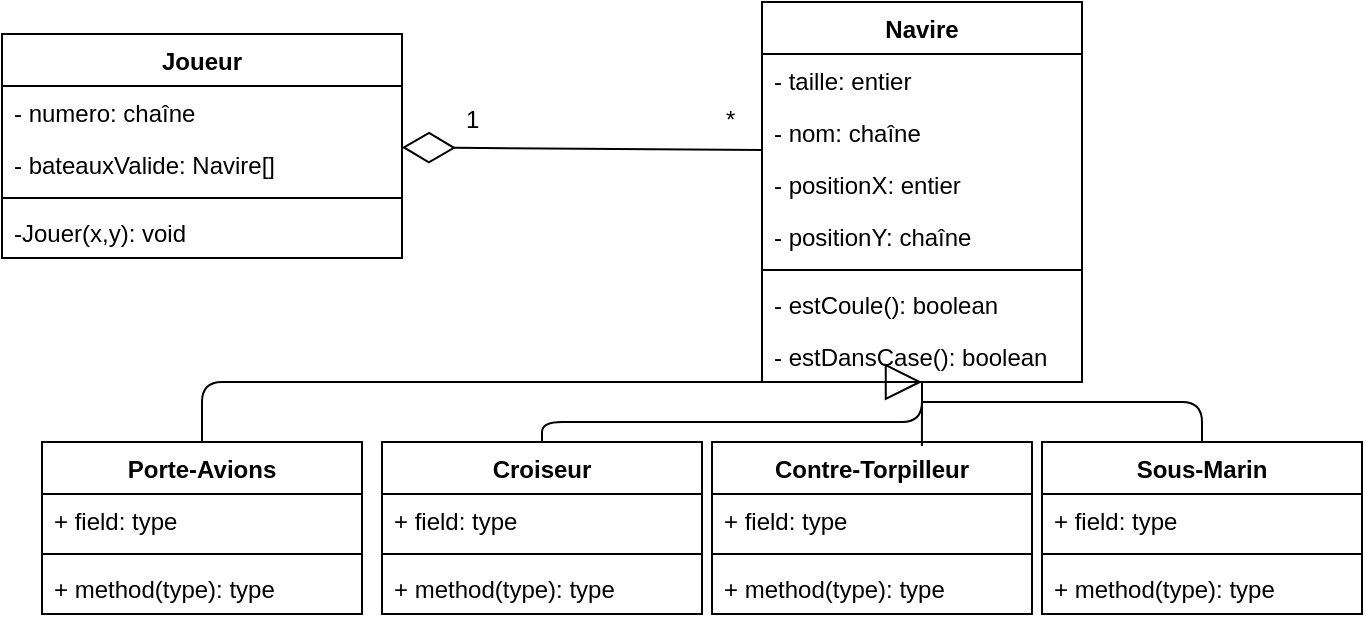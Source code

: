 <mxfile version="12.1.7" type="device" pages="1"><diagram id="G-MlIQhxB7f8JHUSS8Le" name="Page-1"><mxGraphModel dx="1046" dy="530" grid="1" gridSize="10" guides="1" tooltips="1" connect="1" arrows="1" fold="1" page="1" pageScale="1" pageWidth="827" pageHeight="1169" math="0" shadow="0"><root><mxCell id="0"/><mxCell id="1" parent="0"/><mxCell id="fSvD2zLx7_5zFXzHm9fG-1" value="Joueur" style="swimlane;fontStyle=1;align=center;verticalAlign=top;childLayout=stackLayout;horizontal=1;startSize=26;horizontalStack=0;resizeParent=1;resizeParentMax=0;resizeLast=0;collapsible=1;marginBottom=0;" vertex="1" parent="1"><mxGeometry x="150" y="106" width="200" height="112" as="geometry"/></mxCell><mxCell id="fSvD2zLx7_5zFXzHm9fG-2" value="- numero: chaîne" style="text;strokeColor=none;fillColor=none;align=left;verticalAlign=top;spacingLeft=4;spacingRight=4;overflow=hidden;rotatable=0;points=[[0,0.5],[1,0.5]];portConstraint=eastwest;" vertex="1" parent="fSvD2zLx7_5zFXzHm9fG-1"><mxGeometry y="26" width="200" height="26" as="geometry"/></mxCell><mxCell id="fSvD2zLx7_5zFXzHm9fG-11" value="- bateauxValide: Navire[]" style="text;strokeColor=none;fillColor=none;align=left;verticalAlign=top;spacingLeft=4;spacingRight=4;overflow=hidden;rotatable=0;points=[[0,0.5],[1,0.5]];portConstraint=eastwest;" vertex="1" parent="fSvD2zLx7_5zFXzHm9fG-1"><mxGeometry y="52" width="200" height="26" as="geometry"/></mxCell><mxCell id="fSvD2zLx7_5zFXzHm9fG-3" value="" style="line;strokeWidth=1;fillColor=none;align=left;verticalAlign=middle;spacingTop=-1;spacingLeft=3;spacingRight=3;rotatable=0;labelPosition=right;points=[];portConstraint=eastwest;" vertex="1" parent="fSvD2zLx7_5zFXzHm9fG-1"><mxGeometry y="78" width="200" height="8" as="geometry"/></mxCell><mxCell id="fSvD2zLx7_5zFXzHm9fG-4" value="-Jouer(x,y): void" style="text;strokeColor=none;fillColor=none;align=left;verticalAlign=top;spacingLeft=4;spacingRight=4;overflow=hidden;rotatable=0;points=[[0,0.5],[1,0.5]];portConstraint=eastwest;" vertex="1" parent="fSvD2zLx7_5zFXzHm9fG-1"><mxGeometry y="86" width="200" height="26" as="geometry"/></mxCell><mxCell id="fSvD2zLx7_5zFXzHm9fG-5" value="Navire" style="swimlane;fontStyle=1;align=center;verticalAlign=top;childLayout=stackLayout;horizontal=1;startSize=26;horizontalStack=0;resizeParent=1;resizeParentMax=0;resizeLast=0;collapsible=1;marginBottom=0;" vertex="1" parent="1"><mxGeometry x="530" y="90" width="160" height="190" as="geometry"/></mxCell><mxCell id="fSvD2zLx7_5zFXzHm9fG-6" value="- taille: entier" style="text;strokeColor=none;fillColor=none;align=left;verticalAlign=top;spacingLeft=4;spacingRight=4;overflow=hidden;rotatable=0;points=[[0,0.5],[1,0.5]];portConstraint=eastwest;" vertex="1" parent="fSvD2zLx7_5zFXzHm9fG-5"><mxGeometry y="26" width="160" height="26" as="geometry"/></mxCell><mxCell id="fSvD2zLx7_5zFXzHm9fG-37" value="- nom: chaîne" style="text;strokeColor=none;fillColor=none;align=left;verticalAlign=top;spacingLeft=4;spacingRight=4;overflow=hidden;rotatable=0;points=[[0,0.5],[1,0.5]];portConstraint=eastwest;" vertex="1" parent="fSvD2zLx7_5zFXzHm9fG-5"><mxGeometry y="52" width="160" height="26" as="geometry"/></mxCell><mxCell id="fSvD2zLx7_5zFXzHm9fG-9" value="- positionX: entier" style="text;strokeColor=none;fillColor=none;align=left;verticalAlign=top;spacingLeft=4;spacingRight=4;overflow=hidden;rotatable=0;points=[[0,0.5],[1,0.5]];portConstraint=eastwest;" vertex="1" parent="fSvD2zLx7_5zFXzHm9fG-5"><mxGeometry y="78" width="160" height="26" as="geometry"/></mxCell><mxCell id="fSvD2zLx7_5zFXzHm9fG-10" value="- positionY: chaîne" style="text;strokeColor=none;fillColor=none;align=left;verticalAlign=top;spacingLeft=4;spacingRight=4;overflow=hidden;rotatable=0;points=[[0,0.5],[1,0.5]];portConstraint=eastwest;" vertex="1" parent="fSvD2zLx7_5zFXzHm9fG-5"><mxGeometry y="104" width="160" height="26" as="geometry"/></mxCell><mxCell id="fSvD2zLx7_5zFXzHm9fG-7" value="" style="line;strokeWidth=1;fillColor=none;align=left;verticalAlign=middle;spacingTop=-1;spacingLeft=3;spacingRight=3;rotatable=0;labelPosition=right;points=[];portConstraint=eastwest;" vertex="1" parent="fSvD2zLx7_5zFXzHm9fG-5"><mxGeometry y="130" width="160" height="8" as="geometry"/></mxCell><mxCell id="fSvD2zLx7_5zFXzHm9fG-8" value="- estCoule(): boolean" style="text;strokeColor=none;fillColor=none;align=left;verticalAlign=top;spacingLeft=4;spacingRight=4;overflow=hidden;rotatable=0;points=[[0,0.5],[1,0.5]];portConstraint=eastwest;" vertex="1" parent="fSvD2zLx7_5zFXzHm9fG-5"><mxGeometry y="138" width="160" height="26" as="geometry"/></mxCell><mxCell id="fSvD2zLx7_5zFXzHm9fG-42" value="- estDansCase(): boolean" style="text;strokeColor=none;fillColor=none;align=left;verticalAlign=top;spacingLeft=4;spacingRight=4;overflow=hidden;rotatable=0;points=[[0,0.5],[1,0.5]];portConstraint=eastwest;" vertex="1" parent="fSvD2zLx7_5zFXzHm9fG-5"><mxGeometry y="164" width="160" height="26" as="geometry"/></mxCell><mxCell id="fSvD2zLx7_5zFXzHm9fG-12" value="" style="endArrow=diamondThin;endFill=0;endSize=24;html=1;exitX=0;exitY=0.846;exitDx=0;exitDy=0;exitPerimeter=0;" edge="1" parent="1" source="fSvD2zLx7_5zFXzHm9fG-37" target="fSvD2zLx7_5zFXzHm9fG-1"><mxGeometry width="160" relative="1" as="geometry"><mxPoint x="490" y="163" as="sourcePoint"/><mxPoint x="430" y="330" as="targetPoint"/></mxGeometry></mxCell><mxCell id="fSvD2zLx7_5zFXzHm9fG-13" value="*" style="text;html=1;resizable=0;points=[];autosize=1;align=left;verticalAlign=top;spacingTop=-4;" vertex="1" parent="1"><mxGeometry x="510" y="139" width="20" height="20" as="geometry"/></mxCell><mxCell id="fSvD2zLx7_5zFXzHm9fG-15" value="1" style="text;html=1;resizable=0;points=[];autosize=1;align=left;verticalAlign=top;spacingTop=-4;" vertex="1" parent="1"><mxGeometry x="380" y="139" width="20" height="20" as="geometry"/></mxCell><mxCell id="fSvD2zLx7_5zFXzHm9fG-16" value="Porte-Avions" style="swimlane;fontStyle=1;align=center;verticalAlign=top;childLayout=stackLayout;horizontal=1;startSize=26;horizontalStack=0;resizeParent=1;resizeParentMax=0;resizeLast=0;collapsible=1;marginBottom=0;" vertex="1" parent="1"><mxGeometry x="170" y="310" width="160" height="86" as="geometry"/></mxCell><mxCell id="fSvD2zLx7_5zFXzHm9fG-17" value="+ field: type" style="text;strokeColor=none;fillColor=none;align=left;verticalAlign=top;spacingLeft=4;spacingRight=4;overflow=hidden;rotatable=0;points=[[0,0.5],[1,0.5]];portConstraint=eastwest;" vertex="1" parent="fSvD2zLx7_5zFXzHm9fG-16"><mxGeometry y="26" width="160" height="26" as="geometry"/></mxCell><mxCell id="fSvD2zLx7_5zFXzHm9fG-18" value="" style="line;strokeWidth=1;fillColor=none;align=left;verticalAlign=middle;spacingTop=-1;spacingLeft=3;spacingRight=3;rotatable=0;labelPosition=right;points=[];portConstraint=eastwest;" vertex="1" parent="fSvD2zLx7_5zFXzHm9fG-16"><mxGeometry y="52" width="160" height="8" as="geometry"/></mxCell><mxCell id="fSvD2zLx7_5zFXzHm9fG-19" value="+ method(type): type" style="text;strokeColor=none;fillColor=none;align=left;verticalAlign=top;spacingLeft=4;spacingRight=4;overflow=hidden;rotatable=0;points=[[0,0.5],[1,0.5]];portConstraint=eastwest;" vertex="1" parent="fSvD2zLx7_5zFXzHm9fG-16"><mxGeometry y="60" width="160" height="26" as="geometry"/></mxCell><mxCell id="fSvD2zLx7_5zFXzHm9fG-20" value="Croiseur" style="swimlane;fontStyle=1;align=center;verticalAlign=top;childLayout=stackLayout;horizontal=1;startSize=26;horizontalStack=0;resizeParent=1;resizeParentMax=0;resizeLast=0;collapsible=1;marginBottom=0;" vertex="1" parent="1"><mxGeometry x="340" y="310" width="160" height="86" as="geometry"/></mxCell><mxCell id="fSvD2zLx7_5zFXzHm9fG-21" value="+ field: type" style="text;strokeColor=none;fillColor=none;align=left;verticalAlign=top;spacingLeft=4;spacingRight=4;overflow=hidden;rotatable=0;points=[[0,0.5],[1,0.5]];portConstraint=eastwest;" vertex="1" parent="fSvD2zLx7_5zFXzHm9fG-20"><mxGeometry y="26" width="160" height="26" as="geometry"/></mxCell><mxCell id="fSvD2zLx7_5zFXzHm9fG-22" value="" style="line;strokeWidth=1;fillColor=none;align=left;verticalAlign=middle;spacingTop=-1;spacingLeft=3;spacingRight=3;rotatable=0;labelPosition=right;points=[];portConstraint=eastwest;" vertex="1" parent="fSvD2zLx7_5zFXzHm9fG-20"><mxGeometry y="52" width="160" height="8" as="geometry"/></mxCell><mxCell id="fSvD2zLx7_5zFXzHm9fG-23" value="+ method(type): type" style="text;strokeColor=none;fillColor=none;align=left;verticalAlign=top;spacingLeft=4;spacingRight=4;overflow=hidden;rotatable=0;points=[[0,0.5],[1,0.5]];portConstraint=eastwest;" vertex="1" parent="fSvD2zLx7_5zFXzHm9fG-20"><mxGeometry y="60" width="160" height="26" as="geometry"/></mxCell><mxCell id="fSvD2zLx7_5zFXzHm9fG-24" value="Contre-Torpilleur" style="swimlane;fontStyle=1;align=center;verticalAlign=top;childLayout=stackLayout;horizontal=1;startSize=26;horizontalStack=0;resizeParent=1;resizeParentMax=0;resizeLast=0;collapsible=1;marginBottom=0;" vertex="1" parent="1"><mxGeometry x="505" y="310" width="160" height="86" as="geometry"/></mxCell><mxCell id="fSvD2zLx7_5zFXzHm9fG-25" value="+ field: type" style="text;strokeColor=none;fillColor=none;align=left;verticalAlign=top;spacingLeft=4;spacingRight=4;overflow=hidden;rotatable=0;points=[[0,0.5],[1,0.5]];portConstraint=eastwest;" vertex="1" parent="fSvD2zLx7_5zFXzHm9fG-24"><mxGeometry y="26" width="160" height="26" as="geometry"/></mxCell><mxCell id="fSvD2zLx7_5zFXzHm9fG-26" value="" style="line;strokeWidth=1;fillColor=none;align=left;verticalAlign=middle;spacingTop=-1;spacingLeft=3;spacingRight=3;rotatable=0;labelPosition=right;points=[];portConstraint=eastwest;" vertex="1" parent="fSvD2zLx7_5zFXzHm9fG-24"><mxGeometry y="52" width="160" height="8" as="geometry"/></mxCell><mxCell id="fSvD2zLx7_5zFXzHm9fG-27" value="+ method(type): type" style="text;strokeColor=none;fillColor=none;align=left;verticalAlign=top;spacingLeft=4;spacingRight=4;overflow=hidden;rotatable=0;points=[[0,0.5],[1,0.5]];portConstraint=eastwest;" vertex="1" parent="fSvD2zLx7_5zFXzHm9fG-24"><mxGeometry y="60" width="160" height="26" as="geometry"/></mxCell><mxCell id="fSvD2zLx7_5zFXzHm9fG-33" value="Sous-Marin" style="swimlane;fontStyle=1;align=center;verticalAlign=top;childLayout=stackLayout;horizontal=1;startSize=26;horizontalStack=0;resizeParent=1;resizeParentMax=0;resizeLast=0;collapsible=1;marginBottom=0;" vertex="1" parent="1"><mxGeometry x="670" y="310" width="160" height="86" as="geometry"/></mxCell><mxCell id="fSvD2zLx7_5zFXzHm9fG-34" value="+ field: type" style="text;strokeColor=none;fillColor=none;align=left;verticalAlign=top;spacingLeft=4;spacingRight=4;overflow=hidden;rotatable=0;points=[[0,0.5],[1,0.5]];portConstraint=eastwest;" vertex="1" parent="fSvD2zLx7_5zFXzHm9fG-33"><mxGeometry y="26" width="160" height="26" as="geometry"/></mxCell><mxCell id="fSvD2zLx7_5zFXzHm9fG-35" value="" style="line;strokeWidth=1;fillColor=none;align=left;verticalAlign=middle;spacingTop=-1;spacingLeft=3;spacingRight=3;rotatable=0;labelPosition=right;points=[];portConstraint=eastwest;" vertex="1" parent="fSvD2zLx7_5zFXzHm9fG-33"><mxGeometry y="52" width="160" height="8" as="geometry"/></mxCell><mxCell id="fSvD2zLx7_5zFXzHm9fG-36" value="+ method(type): type" style="text;strokeColor=none;fillColor=none;align=left;verticalAlign=top;spacingLeft=4;spacingRight=4;overflow=hidden;rotatable=0;points=[[0,0.5],[1,0.5]];portConstraint=eastwest;" vertex="1" parent="fSvD2zLx7_5zFXzHm9fG-33"><mxGeometry y="60" width="160" height="26" as="geometry"/></mxCell><mxCell id="fSvD2zLx7_5zFXzHm9fG-38" value="" style="endArrow=block;endSize=16;endFill=0;html=1;" edge="1" parent="1" source="fSvD2zLx7_5zFXzHm9fG-16" target="fSvD2zLx7_5zFXzHm9fG-5"><mxGeometry width="160" relative="1" as="geometry"><mxPoint x="320" y="420" as="sourcePoint"/><mxPoint x="550" y="280" as="targetPoint"/><Array as="points"><mxPoint x="250" y="280"/><mxPoint x="610" y="280"/></Array></mxGeometry></mxCell><mxCell id="fSvD2zLx7_5zFXzHm9fG-39" value="" style="endArrow=none;html=1;exitX=0.5;exitY=0;exitDx=0;exitDy=0;" edge="1" parent="1" source="fSvD2zLx7_5zFXzHm9fG-20"><mxGeometry width="50" height="50" relative="1" as="geometry"><mxPoint x="310" y="480" as="sourcePoint"/><mxPoint x="610" y="280" as="targetPoint"/><Array as="points"><mxPoint x="420" y="300"/><mxPoint x="610" y="300"/></Array></mxGeometry></mxCell><mxCell id="fSvD2zLx7_5zFXzHm9fG-40" value="" style="endArrow=none;html=1;exitX=0.656;exitY=0.023;exitDx=0;exitDy=0;exitPerimeter=0;" edge="1" parent="1" source="fSvD2zLx7_5zFXzHm9fG-24"><mxGeometry width="50" height="50" relative="1" as="geometry"><mxPoint x="510" y="480" as="sourcePoint"/><mxPoint x="610" y="290" as="targetPoint"/></mxGeometry></mxCell><mxCell id="fSvD2zLx7_5zFXzHm9fG-41" value="" style="endArrow=none;html=1;exitX=0.5;exitY=0;exitDx=0;exitDy=0;" edge="1" parent="1" source="fSvD2zLx7_5zFXzHm9fG-33"><mxGeometry width="50" height="50" relative="1" as="geometry"><mxPoint x="650" y="470" as="sourcePoint"/><mxPoint x="610" y="290" as="targetPoint"/><Array as="points"><mxPoint x="750" y="290"/></Array></mxGeometry></mxCell></root></mxGraphModel></diagram></mxfile>